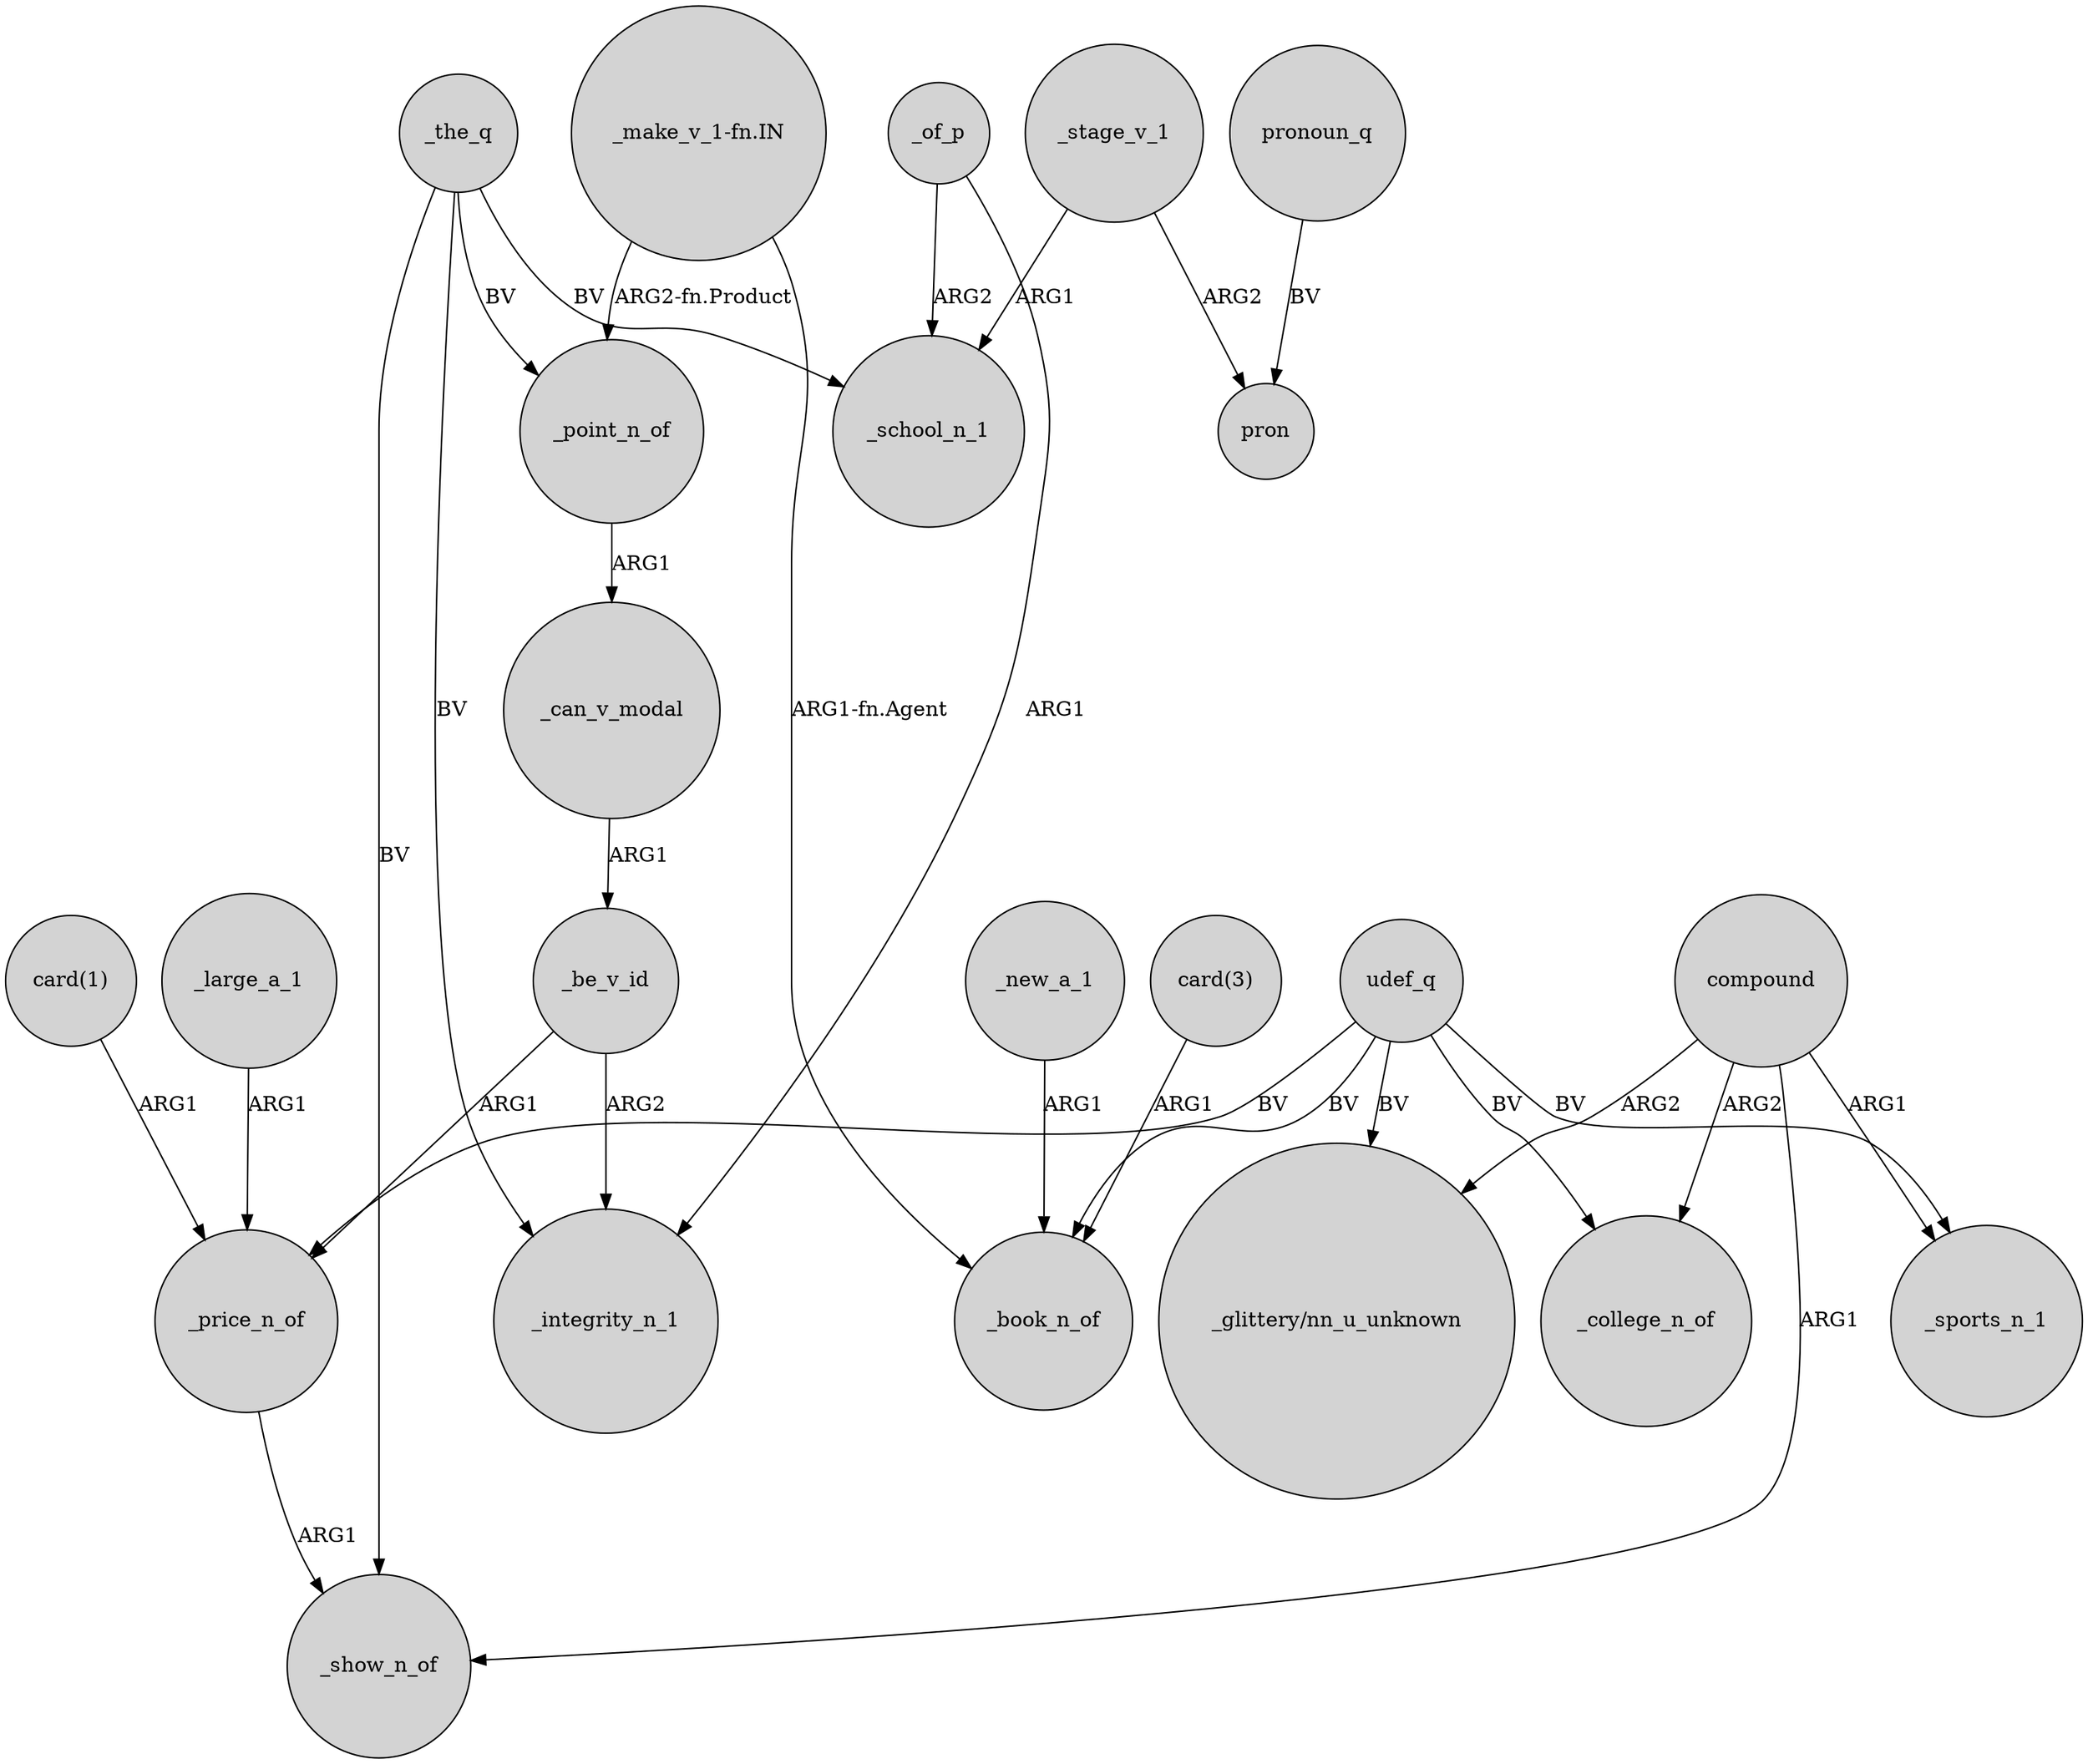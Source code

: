 digraph {
	node [shape=circle style=filled]
	udef_q -> _price_n_of [label=BV]
	"_make_v_1-fn.IN" -> _book_n_of [label="ARG1-fn.Agent"]
	_be_v_id -> _price_n_of [label=ARG1]
	_price_n_of -> _show_n_of [label=ARG1]
	_stage_v_1 -> pron [label=ARG2]
	"_make_v_1-fn.IN" -> _point_n_of [label="ARG2-fn.Product"]
	_of_p -> _school_n_1 [label=ARG2]
	_point_n_of -> _can_v_modal [label=ARG1]
	_the_q -> _school_n_1 [label=BV]
	pronoun_q -> pron [label=BV]
	compound -> _show_n_of [label=ARG1]
	_be_v_id -> _integrity_n_1 [label=ARG2]
	compound -> _sports_n_1 [label=ARG1]
	_the_q -> _integrity_n_1 [label=BV]
	compound -> _college_n_of [label=ARG2]
	_new_a_1 -> _book_n_of [label=ARG1]
	compound -> "_glittery/nn_u_unknown" [label=ARG2]
	udef_q -> _college_n_of [label=BV]
	_stage_v_1 -> _school_n_1 [label=ARG1]
	_large_a_1 -> _price_n_of [label=ARG1]
	_of_p -> _integrity_n_1 [label=ARG1]
	_the_q -> _point_n_of [label=BV]
	"card(1)" -> _price_n_of [label=ARG1]
	udef_q -> "_glittery/nn_u_unknown" [label=BV]
	"card(3)" -> _book_n_of [label=ARG1]
	udef_q -> _sports_n_1 [label=BV]
	udef_q -> _book_n_of [label=BV]
	_the_q -> _show_n_of [label=BV]
	_can_v_modal -> _be_v_id [label=ARG1]
}
